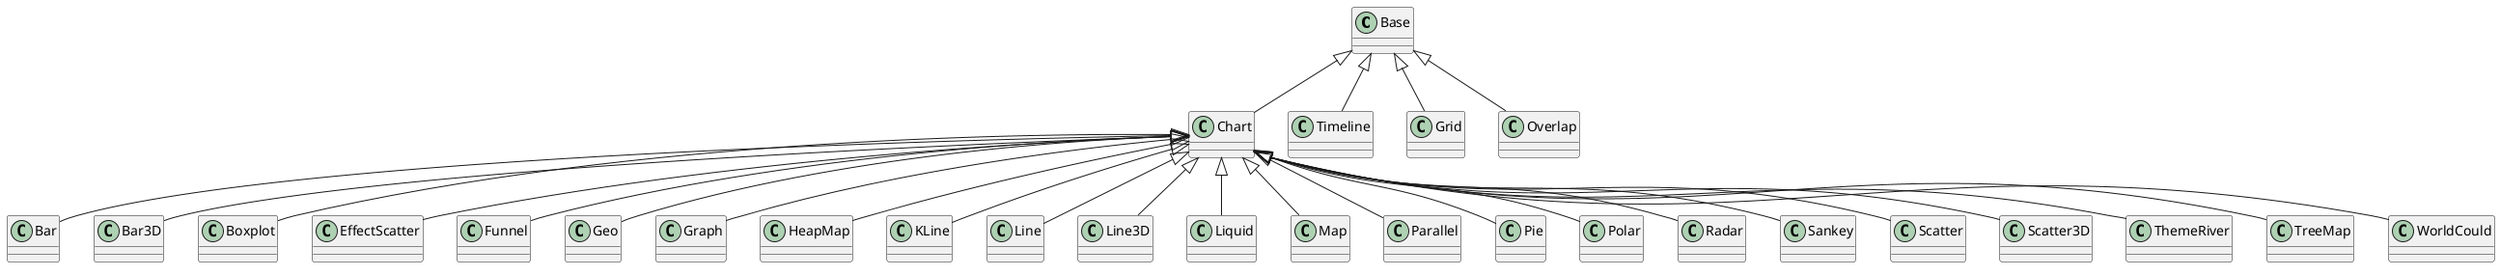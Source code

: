 @startuml
Base <|-- Chart
Base <|-- Timeline
Base <|-- Grid
Base <|-- Overlap
Chart <|-- Bar
Chart <|-- Bar3D
Chart <|-- Boxplot
Chart <|-- EffectScatter
Chart <|-- Funnel
Chart <|-- Geo
Chart <|-- Graph
Chart <|-- HeapMap
Chart <|-- KLine
Chart <|-- Line
Chart <|-- Line3D
Chart <|-- Liquid
Chart <|-- Map
Chart <|-- Parallel
Chart <|-- Pie
Chart <|-- Polar
Chart <|-- Radar
Chart <|-- Sankey
Chart <|-- Scatter
Chart <|-- Scatter3D
Chart <|-- ThemeRiver
Chart <|-- TreeMap
Chart <|-- WorldCould
@enduml